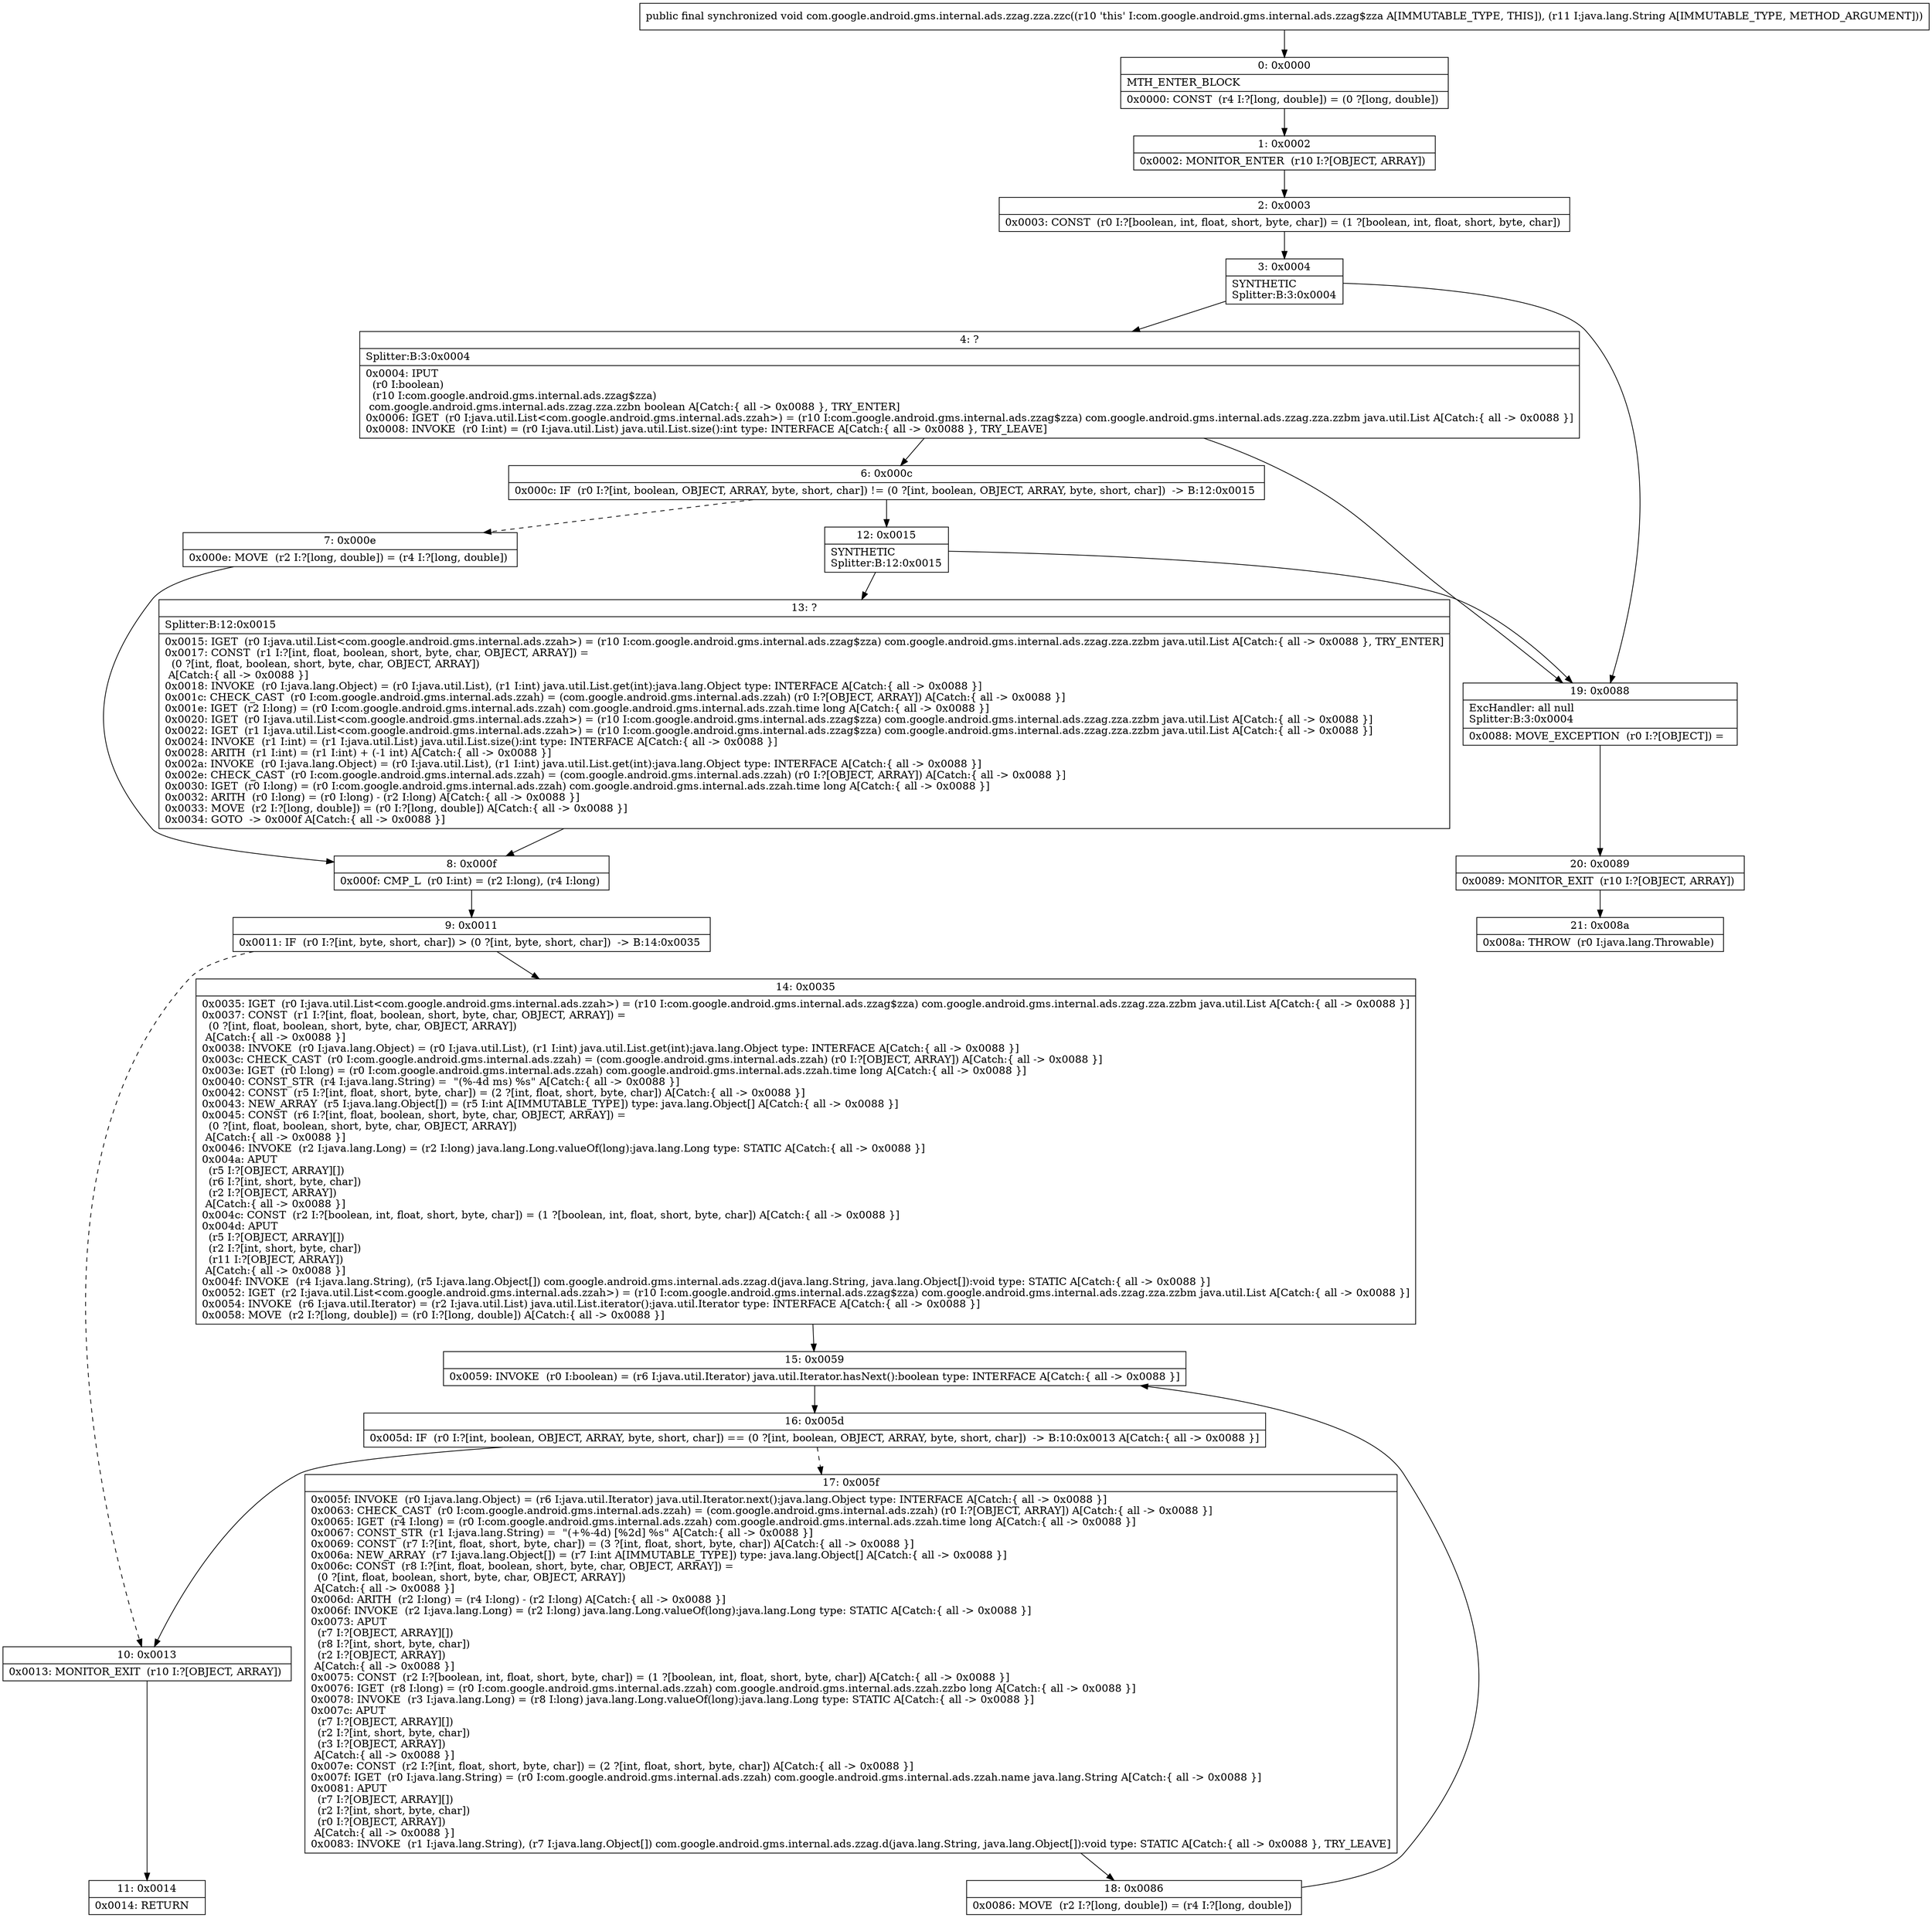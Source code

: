 digraph "CFG forcom.google.android.gms.internal.ads.zzag.zza.zzc(Ljava\/lang\/String;)V" {
Node_0 [shape=record,label="{0\:\ 0x0000|MTH_ENTER_BLOCK\l|0x0000: CONST  (r4 I:?[long, double]) = (0 ?[long, double]) \l}"];
Node_1 [shape=record,label="{1\:\ 0x0002|0x0002: MONITOR_ENTER  (r10 I:?[OBJECT, ARRAY]) \l}"];
Node_2 [shape=record,label="{2\:\ 0x0003|0x0003: CONST  (r0 I:?[boolean, int, float, short, byte, char]) = (1 ?[boolean, int, float, short, byte, char]) \l}"];
Node_3 [shape=record,label="{3\:\ 0x0004|SYNTHETIC\lSplitter:B:3:0x0004\l}"];
Node_4 [shape=record,label="{4\:\ ?|Splitter:B:3:0x0004\l|0x0004: IPUT  \l  (r0 I:boolean)\l  (r10 I:com.google.android.gms.internal.ads.zzag$zza)\l com.google.android.gms.internal.ads.zzag.zza.zzbn boolean A[Catch:\{ all \-\> 0x0088 \}, TRY_ENTER]\l0x0006: IGET  (r0 I:java.util.List\<com.google.android.gms.internal.ads.zzah\>) = (r10 I:com.google.android.gms.internal.ads.zzag$zza) com.google.android.gms.internal.ads.zzag.zza.zzbm java.util.List A[Catch:\{ all \-\> 0x0088 \}]\l0x0008: INVOKE  (r0 I:int) = (r0 I:java.util.List) java.util.List.size():int type: INTERFACE A[Catch:\{ all \-\> 0x0088 \}, TRY_LEAVE]\l}"];
Node_6 [shape=record,label="{6\:\ 0x000c|0x000c: IF  (r0 I:?[int, boolean, OBJECT, ARRAY, byte, short, char]) != (0 ?[int, boolean, OBJECT, ARRAY, byte, short, char])  \-\> B:12:0x0015 \l}"];
Node_7 [shape=record,label="{7\:\ 0x000e|0x000e: MOVE  (r2 I:?[long, double]) = (r4 I:?[long, double]) \l}"];
Node_8 [shape=record,label="{8\:\ 0x000f|0x000f: CMP_L  (r0 I:int) = (r2 I:long), (r4 I:long) \l}"];
Node_9 [shape=record,label="{9\:\ 0x0011|0x0011: IF  (r0 I:?[int, byte, short, char]) \> (0 ?[int, byte, short, char])  \-\> B:14:0x0035 \l}"];
Node_10 [shape=record,label="{10\:\ 0x0013|0x0013: MONITOR_EXIT  (r10 I:?[OBJECT, ARRAY]) \l}"];
Node_11 [shape=record,label="{11\:\ 0x0014|0x0014: RETURN   \l}"];
Node_12 [shape=record,label="{12\:\ 0x0015|SYNTHETIC\lSplitter:B:12:0x0015\l}"];
Node_13 [shape=record,label="{13\:\ ?|Splitter:B:12:0x0015\l|0x0015: IGET  (r0 I:java.util.List\<com.google.android.gms.internal.ads.zzah\>) = (r10 I:com.google.android.gms.internal.ads.zzag$zza) com.google.android.gms.internal.ads.zzag.zza.zzbm java.util.List A[Catch:\{ all \-\> 0x0088 \}, TRY_ENTER]\l0x0017: CONST  (r1 I:?[int, float, boolean, short, byte, char, OBJECT, ARRAY]) = \l  (0 ?[int, float, boolean, short, byte, char, OBJECT, ARRAY])\l A[Catch:\{ all \-\> 0x0088 \}]\l0x0018: INVOKE  (r0 I:java.lang.Object) = (r0 I:java.util.List), (r1 I:int) java.util.List.get(int):java.lang.Object type: INTERFACE A[Catch:\{ all \-\> 0x0088 \}]\l0x001c: CHECK_CAST  (r0 I:com.google.android.gms.internal.ads.zzah) = (com.google.android.gms.internal.ads.zzah) (r0 I:?[OBJECT, ARRAY]) A[Catch:\{ all \-\> 0x0088 \}]\l0x001e: IGET  (r2 I:long) = (r0 I:com.google.android.gms.internal.ads.zzah) com.google.android.gms.internal.ads.zzah.time long A[Catch:\{ all \-\> 0x0088 \}]\l0x0020: IGET  (r0 I:java.util.List\<com.google.android.gms.internal.ads.zzah\>) = (r10 I:com.google.android.gms.internal.ads.zzag$zza) com.google.android.gms.internal.ads.zzag.zza.zzbm java.util.List A[Catch:\{ all \-\> 0x0088 \}]\l0x0022: IGET  (r1 I:java.util.List\<com.google.android.gms.internal.ads.zzah\>) = (r10 I:com.google.android.gms.internal.ads.zzag$zza) com.google.android.gms.internal.ads.zzag.zza.zzbm java.util.List A[Catch:\{ all \-\> 0x0088 \}]\l0x0024: INVOKE  (r1 I:int) = (r1 I:java.util.List) java.util.List.size():int type: INTERFACE A[Catch:\{ all \-\> 0x0088 \}]\l0x0028: ARITH  (r1 I:int) = (r1 I:int) + (\-1 int) A[Catch:\{ all \-\> 0x0088 \}]\l0x002a: INVOKE  (r0 I:java.lang.Object) = (r0 I:java.util.List), (r1 I:int) java.util.List.get(int):java.lang.Object type: INTERFACE A[Catch:\{ all \-\> 0x0088 \}]\l0x002e: CHECK_CAST  (r0 I:com.google.android.gms.internal.ads.zzah) = (com.google.android.gms.internal.ads.zzah) (r0 I:?[OBJECT, ARRAY]) A[Catch:\{ all \-\> 0x0088 \}]\l0x0030: IGET  (r0 I:long) = (r0 I:com.google.android.gms.internal.ads.zzah) com.google.android.gms.internal.ads.zzah.time long A[Catch:\{ all \-\> 0x0088 \}]\l0x0032: ARITH  (r0 I:long) = (r0 I:long) \- (r2 I:long) A[Catch:\{ all \-\> 0x0088 \}]\l0x0033: MOVE  (r2 I:?[long, double]) = (r0 I:?[long, double]) A[Catch:\{ all \-\> 0x0088 \}]\l0x0034: GOTO  \-\> 0x000f A[Catch:\{ all \-\> 0x0088 \}]\l}"];
Node_14 [shape=record,label="{14\:\ 0x0035|0x0035: IGET  (r0 I:java.util.List\<com.google.android.gms.internal.ads.zzah\>) = (r10 I:com.google.android.gms.internal.ads.zzag$zza) com.google.android.gms.internal.ads.zzag.zza.zzbm java.util.List A[Catch:\{ all \-\> 0x0088 \}]\l0x0037: CONST  (r1 I:?[int, float, boolean, short, byte, char, OBJECT, ARRAY]) = \l  (0 ?[int, float, boolean, short, byte, char, OBJECT, ARRAY])\l A[Catch:\{ all \-\> 0x0088 \}]\l0x0038: INVOKE  (r0 I:java.lang.Object) = (r0 I:java.util.List), (r1 I:int) java.util.List.get(int):java.lang.Object type: INTERFACE A[Catch:\{ all \-\> 0x0088 \}]\l0x003c: CHECK_CAST  (r0 I:com.google.android.gms.internal.ads.zzah) = (com.google.android.gms.internal.ads.zzah) (r0 I:?[OBJECT, ARRAY]) A[Catch:\{ all \-\> 0x0088 \}]\l0x003e: IGET  (r0 I:long) = (r0 I:com.google.android.gms.internal.ads.zzah) com.google.android.gms.internal.ads.zzah.time long A[Catch:\{ all \-\> 0x0088 \}]\l0x0040: CONST_STR  (r4 I:java.lang.String) =  \"(%\-4d ms) %s\" A[Catch:\{ all \-\> 0x0088 \}]\l0x0042: CONST  (r5 I:?[int, float, short, byte, char]) = (2 ?[int, float, short, byte, char]) A[Catch:\{ all \-\> 0x0088 \}]\l0x0043: NEW_ARRAY  (r5 I:java.lang.Object[]) = (r5 I:int A[IMMUTABLE_TYPE]) type: java.lang.Object[] A[Catch:\{ all \-\> 0x0088 \}]\l0x0045: CONST  (r6 I:?[int, float, boolean, short, byte, char, OBJECT, ARRAY]) = \l  (0 ?[int, float, boolean, short, byte, char, OBJECT, ARRAY])\l A[Catch:\{ all \-\> 0x0088 \}]\l0x0046: INVOKE  (r2 I:java.lang.Long) = (r2 I:long) java.lang.Long.valueOf(long):java.lang.Long type: STATIC A[Catch:\{ all \-\> 0x0088 \}]\l0x004a: APUT  \l  (r5 I:?[OBJECT, ARRAY][])\l  (r6 I:?[int, short, byte, char])\l  (r2 I:?[OBJECT, ARRAY])\l A[Catch:\{ all \-\> 0x0088 \}]\l0x004c: CONST  (r2 I:?[boolean, int, float, short, byte, char]) = (1 ?[boolean, int, float, short, byte, char]) A[Catch:\{ all \-\> 0x0088 \}]\l0x004d: APUT  \l  (r5 I:?[OBJECT, ARRAY][])\l  (r2 I:?[int, short, byte, char])\l  (r11 I:?[OBJECT, ARRAY])\l A[Catch:\{ all \-\> 0x0088 \}]\l0x004f: INVOKE  (r4 I:java.lang.String), (r5 I:java.lang.Object[]) com.google.android.gms.internal.ads.zzag.d(java.lang.String, java.lang.Object[]):void type: STATIC A[Catch:\{ all \-\> 0x0088 \}]\l0x0052: IGET  (r2 I:java.util.List\<com.google.android.gms.internal.ads.zzah\>) = (r10 I:com.google.android.gms.internal.ads.zzag$zza) com.google.android.gms.internal.ads.zzag.zza.zzbm java.util.List A[Catch:\{ all \-\> 0x0088 \}]\l0x0054: INVOKE  (r6 I:java.util.Iterator) = (r2 I:java.util.List) java.util.List.iterator():java.util.Iterator type: INTERFACE A[Catch:\{ all \-\> 0x0088 \}]\l0x0058: MOVE  (r2 I:?[long, double]) = (r0 I:?[long, double]) A[Catch:\{ all \-\> 0x0088 \}]\l}"];
Node_15 [shape=record,label="{15\:\ 0x0059|0x0059: INVOKE  (r0 I:boolean) = (r6 I:java.util.Iterator) java.util.Iterator.hasNext():boolean type: INTERFACE A[Catch:\{ all \-\> 0x0088 \}]\l}"];
Node_16 [shape=record,label="{16\:\ 0x005d|0x005d: IF  (r0 I:?[int, boolean, OBJECT, ARRAY, byte, short, char]) == (0 ?[int, boolean, OBJECT, ARRAY, byte, short, char])  \-\> B:10:0x0013 A[Catch:\{ all \-\> 0x0088 \}]\l}"];
Node_17 [shape=record,label="{17\:\ 0x005f|0x005f: INVOKE  (r0 I:java.lang.Object) = (r6 I:java.util.Iterator) java.util.Iterator.next():java.lang.Object type: INTERFACE A[Catch:\{ all \-\> 0x0088 \}]\l0x0063: CHECK_CAST  (r0 I:com.google.android.gms.internal.ads.zzah) = (com.google.android.gms.internal.ads.zzah) (r0 I:?[OBJECT, ARRAY]) A[Catch:\{ all \-\> 0x0088 \}]\l0x0065: IGET  (r4 I:long) = (r0 I:com.google.android.gms.internal.ads.zzah) com.google.android.gms.internal.ads.zzah.time long A[Catch:\{ all \-\> 0x0088 \}]\l0x0067: CONST_STR  (r1 I:java.lang.String) =  \"(+%\-4d) [%2d] %s\" A[Catch:\{ all \-\> 0x0088 \}]\l0x0069: CONST  (r7 I:?[int, float, short, byte, char]) = (3 ?[int, float, short, byte, char]) A[Catch:\{ all \-\> 0x0088 \}]\l0x006a: NEW_ARRAY  (r7 I:java.lang.Object[]) = (r7 I:int A[IMMUTABLE_TYPE]) type: java.lang.Object[] A[Catch:\{ all \-\> 0x0088 \}]\l0x006c: CONST  (r8 I:?[int, float, boolean, short, byte, char, OBJECT, ARRAY]) = \l  (0 ?[int, float, boolean, short, byte, char, OBJECT, ARRAY])\l A[Catch:\{ all \-\> 0x0088 \}]\l0x006d: ARITH  (r2 I:long) = (r4 I:long) \- (r2 I:long) A[Catch:\{ all \-\> 0x0088 \}]\l0x006f: INVOKE  (r2 I:java.lang.Long) = (r2 I:long) java.lang.Long.valueOf(long):java.lang.Long type: STATIC A[Catch:\{ all \-\> 0x0088 \}]\l0x0073: APUT  \l  (r7 I:?[OBJECT, ARRAY][])\l  (r8 I:?[int, short, byte, char])\l  (r2 I:?[OBJECT, ARRAY])\l A[Catch:\{ all \-\> 0x0088 \}]\l0x0075: CONST  (r2 I:?[boolean, int, float, short, byte, char]) = (1 ?[boolean, int, float, short, byte, char]) A[Catch:\{ all \-\> 0x0088 \}]\l0x0076: IGET  (r8 I:long) = (r0 I:com.google.android.gms.internal.ads.zzah) com.google.android.gms.internal.ads.zzah.zzbo long A[Catch:\{ all \-\> 0x0088 \}]\l0x0078: INVOKE  (r3 I:java.lang.Long) = (r8 I:long) java.lang.Long.valueOf(long):java.lang.Long type: STATIC A[Catch:\{ all \-\> 0x0088 \}]\l0x007c: APUT  \l  (r7 I:?[OBJECT, ARRAY][])\l  (r2 I:?[int, short, byte, char])\l  (r3 I:?[OBJECT, ARRAY])\l A[Catch:\{ all \-\> 0x0088 \}]\l0x007e: CONST  (r2 I:?[int, float, short, byte, char]) = (2 ?[int, float, short, byte, char]) A[Catch:\{ all \-\> 0x0088 \}]\l0x007f: IGET  (r0 I:java.lang.String) = (r0 I:com.google.android.gms.internal.ads.zzah) com.google.android.gms.internal.ads.zzah.name java.lang.String A[Catch:\{ all \-\> 0x0088 \}]\l0x0081: APUT  \l  (r7 I:?[OBJECT, ARRAY][])\l  (r2 I:?[int, short, byte, char])\l  (r0 I:?[OBJECT, ARRAY])\l A[Catch:\{ all \-\> 0x0088 \}]\l0x0083: INVOKE  (r1 I:java.lang.String), (r7 I:java.lang.Object[]) com.google.android.gms.internal.ads.zzag.d(java.lang.String, java.lang.Object[]):void type: STATIC A[Catch:\{ all \-\> 0x0088 \}, TRY_LEAVE]\l}"];
Node_18 [shape=record,label="{18\:\ 0x0086|0x0086: MOVE  (r2 I:?[long, double]) = (r4 I:?[long, double]) \l}"];
Node_19 [shape=record,label="{19\:\ 0x0088|ExcHandler: all null\lSplitter:B:3:0x0004\l|0x0088: MOVE_EXCEPTION  (r0 I:?[OBJECT]) =  \l}"];
Node_20 [shape=record,label="{20\:\ 0x0089|0x0089: MONITOR_EXIT  (r10 I:?[OBJECT, ARRAY]) \l}"];
Node_21 [shape=record,label="{21\:\ 0x008a|0x008a: THROW  (r0 I:java.lang.Throwable) \l}"];
MethodNode[shape=record,label="{public final synchronized void com.google.android.gms.internal.ads.zzag.zza.zzc((r10 'this' I:com.google.android.gms.internal.ads.zzag$zza A[IMMUTABLE_TYPE, THIS]), (r11 I:java.lang.String A[IMMUTABLE_TYPE, METHOD_ARGUMENT])) }"];
MethodNode -> Node_0;
Node_0 -> Node_1;
Node_1 -> Node_2;
Node_2 -> Node_3;
Node_3 -> Node_4;
Node_3 -> Node_19;
Node_4 -> Node_19;
Node_4 -> Node_6;
Node_6 -> Node_7[style=dashed];
Node_6 -> Node_12;
Node_7 -> Node_8;
Node_8 -> Node_9;
Node_9 -> Node_10[style=dashed];
Node_9 -> Node_14;
Node_10 -> Node_11;
Node_12 -> Node_13;
Node_12 -> Node_19;
Node_13 -> Node_8;
Node_14 -> Node_15;
Node_15 -> Node_16;
Node_16 -> Node_10;
Node_16 -> Node_17[style=dashed];
Node_17 -> Node_18;
Node_18 -> Node_15;
Node_19 -> Node_20;
Node_20 -> Node_21;
}

